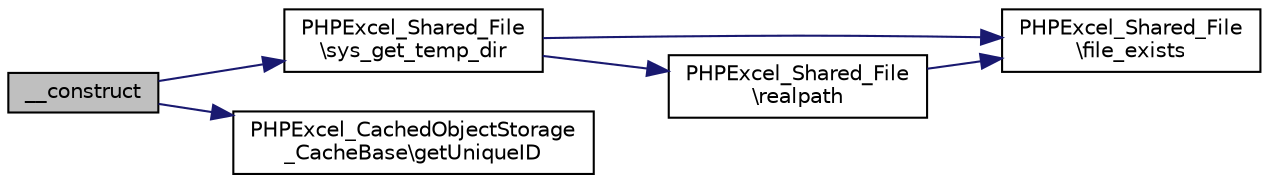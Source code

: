 digraph "__construct"
{
  edge [fontname="Helvetica",fontsize="10",labelfontname="Helvetica",labelfontsize="10"];
  node [fontname="Helvetica",fontsize="10",shape=record];
  rankdir="LR";
  Node0 [label="__construct",height=0.2,width=0.4,color="black", fillcolor="grey75", style="filled", fontcolor="black"];
  Node0 -> Node1 [color="midnightblue",fontsize="10",style="solid",fontname="Helvetica"];
  Node1 [label="PHPExcel_Shared_File\l\\sys_get_temp_dir",height=0.2,width=0.4,color="black", fillcolor="white", style="filled",URL="$class_p_h_p_excel___shared___file.html#ace631d4bfe98296fe65c34b0bf50f2e3"];
  Node1 -> Node2 [color="midnightblue",fontsize="10",style="solid",fontname="Helvetica"];
  Node2 [label="PHPExcel_Shared_File\l\\file_exists",height=0.2,width=0.4,color="black", fillcolor="white", style="filled",URL="$class_p_h_p_excel___shared___file.html#a065720635f19b64912db08f72cb13c4a"];
  Node1 -> Node3 [color="midnightblue",fontsize="10",style="solid",fontname="Helvetica"];
  Node3 [label="PHPExcel_Shared_File\l\\realpath",height=0.2,width=0.4,color="black", fillcolor="white", style="filled",URL="$class_p_h_p_excel___shared___file.html#a548c451387ddad2e2a9d304e976ee122"];
  Node3 -> Node2 [color="midnightblue",fontsize="10",style="solid",fontname="Helvetica"];
  Node0 -> Node4 [color="midnightblue",fontsize="10",style="solid",fontname="Helvetica"];
  Node4 [label="PHPExcel_CachedObjectStorage\l_CacheBase\\getUniqueID",height=0.2,width=0.4,color="black", fillcolor="white", style="filled",URL="$class_p_h_p_excel___cached_object_storage___cache_base.html#a99d7155aec5af18d3e79cf3107a60b80"];
}
